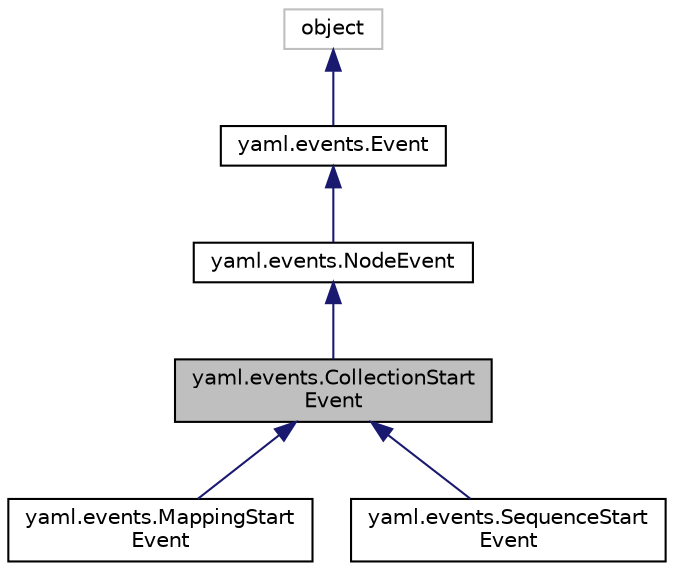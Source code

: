digraph "yaml.events.CollectionStartEvent"
{
 // LATEX_PDF_SIZE
  edge [fontname="Helvetica",fontsize="10",labelfontname="Helvetica",labelfontsize="10"];
  node [fontname="Helvetica",fontsize="10",shape=record];
  Node1 [label="yaml.events.CollectionStart\lEvent",height=0.2,width=0.4,color="black", fillcolor="grey75", style="filled", fontcolor="black",tooltip=" "];
  Node2 -> Node1 [dir="back",color="midnightblue",fontsize="10",style="solid",fontname="Helvetica"];
  Node2 [label="yaml.events.NodeEvent",height=0.2,width=0.4,color="black", fillcolor="white", style="filled",URL="$classyaml_1_1events_1_1NodeEvent.html",tooltip=" "];
  Node3 -> Node2 [dir="back",color="midnightblue",fontsize="10",style="solid",fontname="Helvetica"];
  Node3 [label="yaml.events.Event",height=0.2,width=0.4,color="black", fillcolor="white", style="filled",URL="$classyaml_1_1events_1_1Event.html",tooltip=" "];
  Node4 -> Node3 [dir="back",color="midnightblue",fontsize="10",style="solid",fontname="Helvetica"];
  Node4 [label="object",height=0.2,width=0.4,color="grey75", fillcolor="white", style="filled",tooltip=" "];
  Node1 -> Node5 [dir="back",color="midnightblue",fontsize="10",style="solid",fontname="Helvetica"];
  Node5 [label="yaml.events.MappingStart\lEvent",height=0.2,width=0.4,color="black", fillcolor="white", style="filled",URL="$classyaml_1_1events_1_1MappingStartEvent.html",tooltip=" "];
  Node1 -> Node6 [dir="back",color="midnightblue",fontsize="10",style="solid",fontname="Helvetica"];
  Node6 [label="yaml.events.SequenceStart\lEvent",height=0.2,width=0.4,color="black", fillcolor="white", style="filled",URL="$classyaml_1_1events_1_1SequenceStartEvent.html",tooltip=" "];
}
